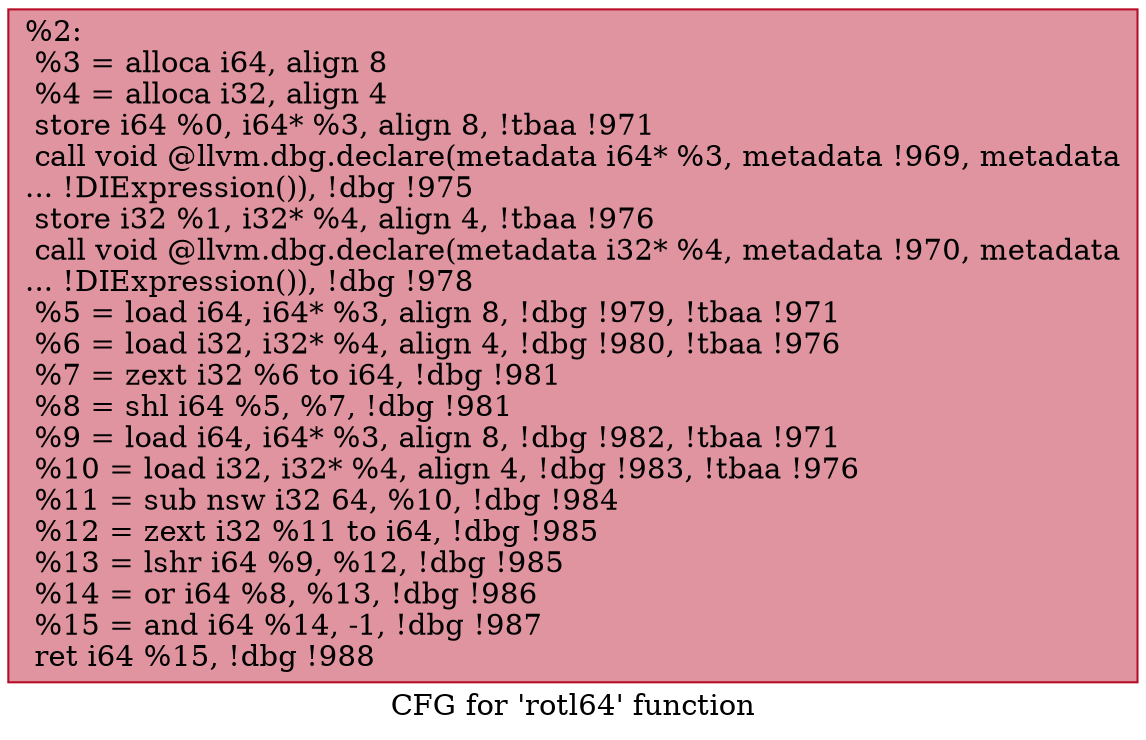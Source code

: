 digraph "CFG for 'rotl64' function" {
	label="CFG for 'rotl64' function";

	Node0x23e4c40 [shape=record,color="#b70d28ff", style=filled, fillcolor="#b70d2870",label="{%2:\l  %3 = alloca i64, align 8\l  %4 = alloca i32, align 4\l  store i64 %0, i64* %3, align 8, !tbaa !971\l  call void @llvm.dbg.declare(metadata i64* %3, metadata !969, metadata\l... !DIExpression()), !dbg !975\l  store i32 %1, i32* %4, align 4, !tbaa !976\l  call void @llvm.dbg.declare(metadata i32* %4, metadata !970, metadata\l... !DIExpression()), !dbg !978\l  %5 = load i64, i64* %3, align 8, !dbg !979, !tbaa !971\l  %6 = load i32, i32* %4, align 4, !dbg !980, !tbaa !976\l  %7 = zext i32 %6 to i64, !dbg !981\l  %8 = shl i64 %5, %7, !dbg !981\l  %9 = load i64, i64* %3, align 8, !dbg !982, !tbaa !971\l  %10 = load i32, i32* %4, align 4, !dbg !983, !tbaa !976\l  %11 = sub nsw i32 64, %10, !dbg !984\l  %12 = zext i32 %11 to i64, !dbg !985\l  %13 = lshr i64 %9, %12, !dbg !985\l  %14 = or i64 %8, %13, !dbg !986\l  %15 = and i64 %14, -1, !dbg !987\l  ret i64 %15, !dbg !988\l}"];
}
